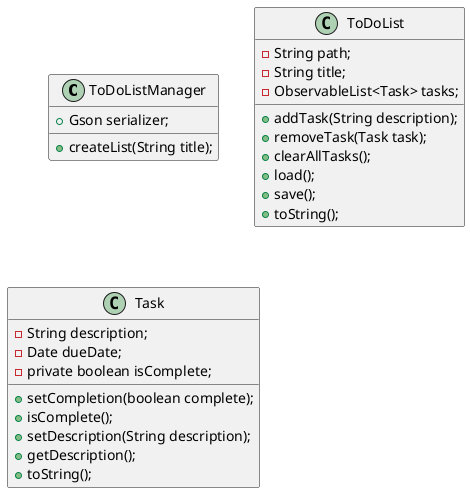 @startuml

class ToDoListManager {
    +Gson serializer;
    +createList(String title);
}

class ToDoList {
    -String path;
    -String title;
    -ObservableList<Task> tasks;

    +addTask(String description);
    +removeTask(Task task);
    +clearAllTasks();
    +load();
    +save();
    +toString();
}

class Task {
    -String description;
    -Date dueDate;
    'Format due date as YYYY-MM-DD'
    -private boolean isComplete;

    +setCompletion(boolean complete);
    +isComplete();
    +setDescription(String description);
    +getDescription();
    +toString();
}

@enduml